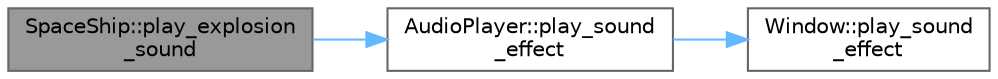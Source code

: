 digraph "SpaceShip::play_explosion_sound"
{
 // LATEX_PDF_SIZE
  bgcolor="transparent";
  edge [fontname=Helvetica,fontsize=10,labelfontname=Helvetica,labelfontsize=10];
  node [fontname=Helvetica,fontsize=10,shape=box,height=0.2,width=0.4];
  rankdir="LR";
  Node1 [id="Node000001",label="SpaceShip::play_explosion\l_sound",height=0.2,width=0.4,color="gray40", fillcolor="grey60", style="filled", fontcolor="black",tooltip=" "];
  Node1 -> Node2 [id="edge1_Node000001_Node000002",color="steelblue1",style="solid",tooltip=" "];
  Node2 [id="Node000002",label="AudioPlayer::play_sound\l_effect",height=0.2,width=0.4,color="grey40", fillcolor="white", style="filled",URL="$class_audio_player.html#a11afae6709c3a2cb65d436a11cfd181c",tooltip=" "];
  Node2 -> Node3 [id="edge2_Node000002_Node000003",color="steelblue1",style="solid",tooltip=" "];
  Node3 [id="Node000003",label="Window::play_sound\l_effect",height=0.2,width=0.4,color="grey40", fillcolor="white", style="filled",URL="$class_window.html#a5792989bd907764fbd6756c89fad25f9",tooltip=" "];
}
